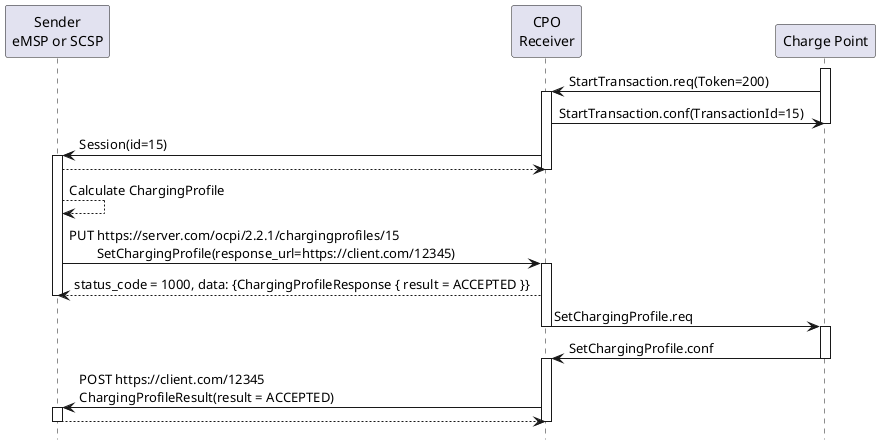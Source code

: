 @startuml
hide footbox

participant "Sender\neMSP or SCSP" as eMSP
participant "CPO\nReceiver" as CPO
participant "Charge Point" as CP


activate CP
CP   ->  CPO:  StartTransaction.req(Token=200)
activate CPO
CPO  ->  CP:   StartTransaction.conf(TransactionId=15)
deactivate CP
CPO  ->  eMSP: Session(id=15)
activate eMSP
eMSP --> CPO:
deactivate CPO


eMSP --> eMSP: Calculate ChargingProfile
eMSP ->  CPO:  PUT https:~//server.com/ocpi/2.2.1/chargingprofiles/15\n        SetChargingProfile(response_url=https:~//client.com/12345)
activate CPO
CPO  --> eMSP: status_code = 1000, data: {ChargingProfileResponse { result = ACCEPTED }}
deactivate eMSP

CPO  ->  CP:   SetChargingProfile.req
deactivate CPO
activate CP
CP   ->  CPO:  SetChargingProfile.conf
deactivate CP
activate CPO
CPO  ->  eMSP: POST https:~//client.com/12345\nChargingProfileResult(result = ACCEPTED)
activate eMSP
eMSP --> CPO:
deactivate CPO
deactivate eMSP

@enduml
